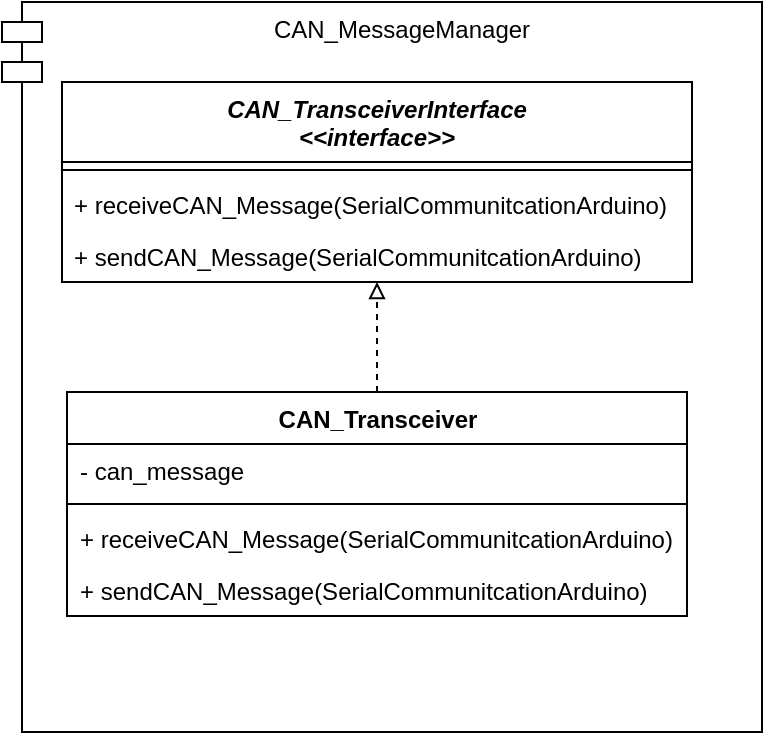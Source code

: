 <mxfile version="21.6.8" type="device">
  <diagram name="Seite-1" id="-2VjJTFV00PebQVn-Hf1">
    <mxGraphModel dx="2058" dy="1188" grid="1" gridSize="10" guides="1" tooltips="1" connect="1" arrows="1" fold="1" page="1" pageScale="1" pageWidth="827" pageHeight="1169" math="0" shadow="0">
      <root>
        <mxCell id="0" />
        <mxCell id="1" parent="0" />
        <mxCell id="ngzUgmsreJfInocwCasy-2" value="CAN_MessageManager" style="shape=module;align=left;spacingLeft=20;align=center;verticalAlign=top;whiteSpace=wrap;html=1;" parent="1" vertex="1">
          <mxGeometry x="160" y="390" width="380" height="365" as="geometry" />
        </mxCell>
        <mxCell id="IL8WAM_x9eWzcNovHGls-6" style="edgeStyle=orthogonalEdgeStyle;rounded=0;orthogonalLoop=1;jettySize=auto;html=1;dashed=1;endArrow=block;endFill=0;" parent="1" source="ngzUgmsreJfInocwCasy-3" target="IL8WAM_x9eWzcNovHGls-1" edge="1">
          <mxGeometry relative="1" as="geometry" />
        </mxCell>
        <mxCell id="ngzUgmsreJfInocwCasy-3" value="CAN_Transceiver" style="swimlane;fontStyle=1;align=center;verticalAlign=top;childLayout=stackLayout;horizontal=1;startSize=26;horizontalStack=0;resizeParent=1;resizeParentMax=0;resizeLast=0;collapsible=1;marginBottom=0;whiteSpace=wrap;html=1;" parent="1" vertex="1">
          <mxGeometry x="192.5" y="585" width="310" height="112" as="geometry" />
        </mxCell>
        <mxCell id="ngzUgmsreJfInocwCasy-4" value="- can_message" style="text;strokeColor=none;fillColor=none;align=left;verticalAlign=top;spacingLeft=4;spacingRight=4;overflow=hidden;rotatable=0;points=[[0,0.5],[1,0.5]];portConstraint=eastwest;whiteSpace=wrap;html=1;" parent="ngzUgmsreJfInocwCasy-3" vertex="1">
          <mxGeometry y="26" width="310" height="26" as="geometry" />
        </mxCell>
        <mxCell id="ngzUgmsreJfInocwCasy-5" value="" style="line;strokeWidth=1;fillColor=none;align=left;verticalAlign=middle;spacingTop=-1;spacingLeft=3;spacingRight=3;rotatable=0;labelPosition=right;points=[];portConstraint=eastwest;strokeColor=inherit;" parent="ngzUgmsreJfInocwCasy-3" vertex="1">
          <mxGeometry y="52" width="310" height="8" as="geometry" />
        </mxCell>
        <mxCell id="IL8WAM_x9eWzcNovHGls-12" value="+ receiveCAN_Message(SerialCommunitcationArduino)" style="text;strokeColor=none;fillColor=none;align=left;verticalAlign=top;spacingLeft=4;spacingRight=4;overflow=hidden;rotatable=0;points=[[0,0.5],[1,0.5]];portConstraint=eastwest;whiteSpace=wrap;html=1;" parent="ngzUgmsreJfInocwCasy-3" vertex="1">
          <mxGeometry y="60" width="310" height="26" as="geometry" />
        </mxCell>
        <mxCell id="IL8WAM_x9eWzcNovHGls-13" value="+ sendCAN_Message(SerialCommunitcationArduino)" style="text;strokeColor=none;fillColor=none;align=left;verticalAlign=top;spacingLeft=4;spacingRight=4;overflow=hidden;rotatable=0;points=[[0,0.5],[1,0.5]];portConstraint=eastwest;whiteSpace=wrap;html=1;" parent="ngzUgmsreJfInocwCasy-3" vertex="1">
          <mxGeometry y="86" width="310" height="26" as="geometry" />
        </mxCell>
        <mxCell id="IL8WAM_x9eWzcNovHGls-1" value="&lt;i&gt;CAN_TransceiverInterface&lt;br&gt;&amp;lt;&amp;lt;interface&amp;gt;&amp;gt;&lt;br&gt;&lt;/i&gt;" style="swimlane;fontStyle=1;align=center;verticalAlign=top;childLayout=stackLayout;horizontal=1;startSize=40;horizontalStack=0;resizeParent=1;resizeParentMax=0;resizeLast=0;collapsible=1;marginBottom=0;whiteSpace=wrap;html=1;" parent="1" vertex="1">
          <mxGeometry x="190" y="430" width="315" height="100" as="geometry" />
        </mxCell>
        <mxCell id="IL8WAM_x9eWzcNovHGls-3" value="" style="line;strokeWidth=1;fillColor=none;align=left;verticalAlign=middle;spacingTop=-1;spacingLeft=3;spacingRight=3;rotatable=0;labelPosition=right;points=[];portConstraint=eastwest;strokeColor=inherit;" parent="IL8WAM_x9eWzcNovHGls-1" vertex="1">
          <mxGeometry y="40" width="315" height="8" as="geometry" />
        </mxCell>
        <mxCell id="IL8WAM_x9eWzcNovHGls-4" value="+ receiveCAN_Message(SerialCommunitcationArduino)" style="text;strokeColor=none;fillColor=none;align=left;verticalAlign=top;spacingLeft=4;spacingRight=4;overflow=hidden;rotatable=0;points=[[0,0.5],[1,0.5]];portConstraint=eastwest;whiteSpace=wrap;html=1;" parent="IL8WAM_x9eWzcNovHGls-1" vertex="1">
          <mxGeometry y="48" width="315" height="26" as="geometry" />
        </mxCell>
        <mxCell id="IL8WAM_x9eWzcNovHGls-5" value="+ sendCAN_Message(SerialCommunitcationArduino)" style="text;strokeColor=none;fillColor=none;align=left;verticalAlign=top;spacingLeft=4;spacingRight=4;overflow=hidden;rotatable=0;points=[[0,0.5],[1,0.5]];portConstraint=eastwest;whiteSpace=wrap;html=1;" parent="IL8WAM_x9eWzcNovHGls-1" vertex="1">
          <mxGeometry y="74" width="315" height="26" as="geometry" />
        </mxCell>
      </root>
    </mxGraphModel>
  </diagram>
</mxfile>
